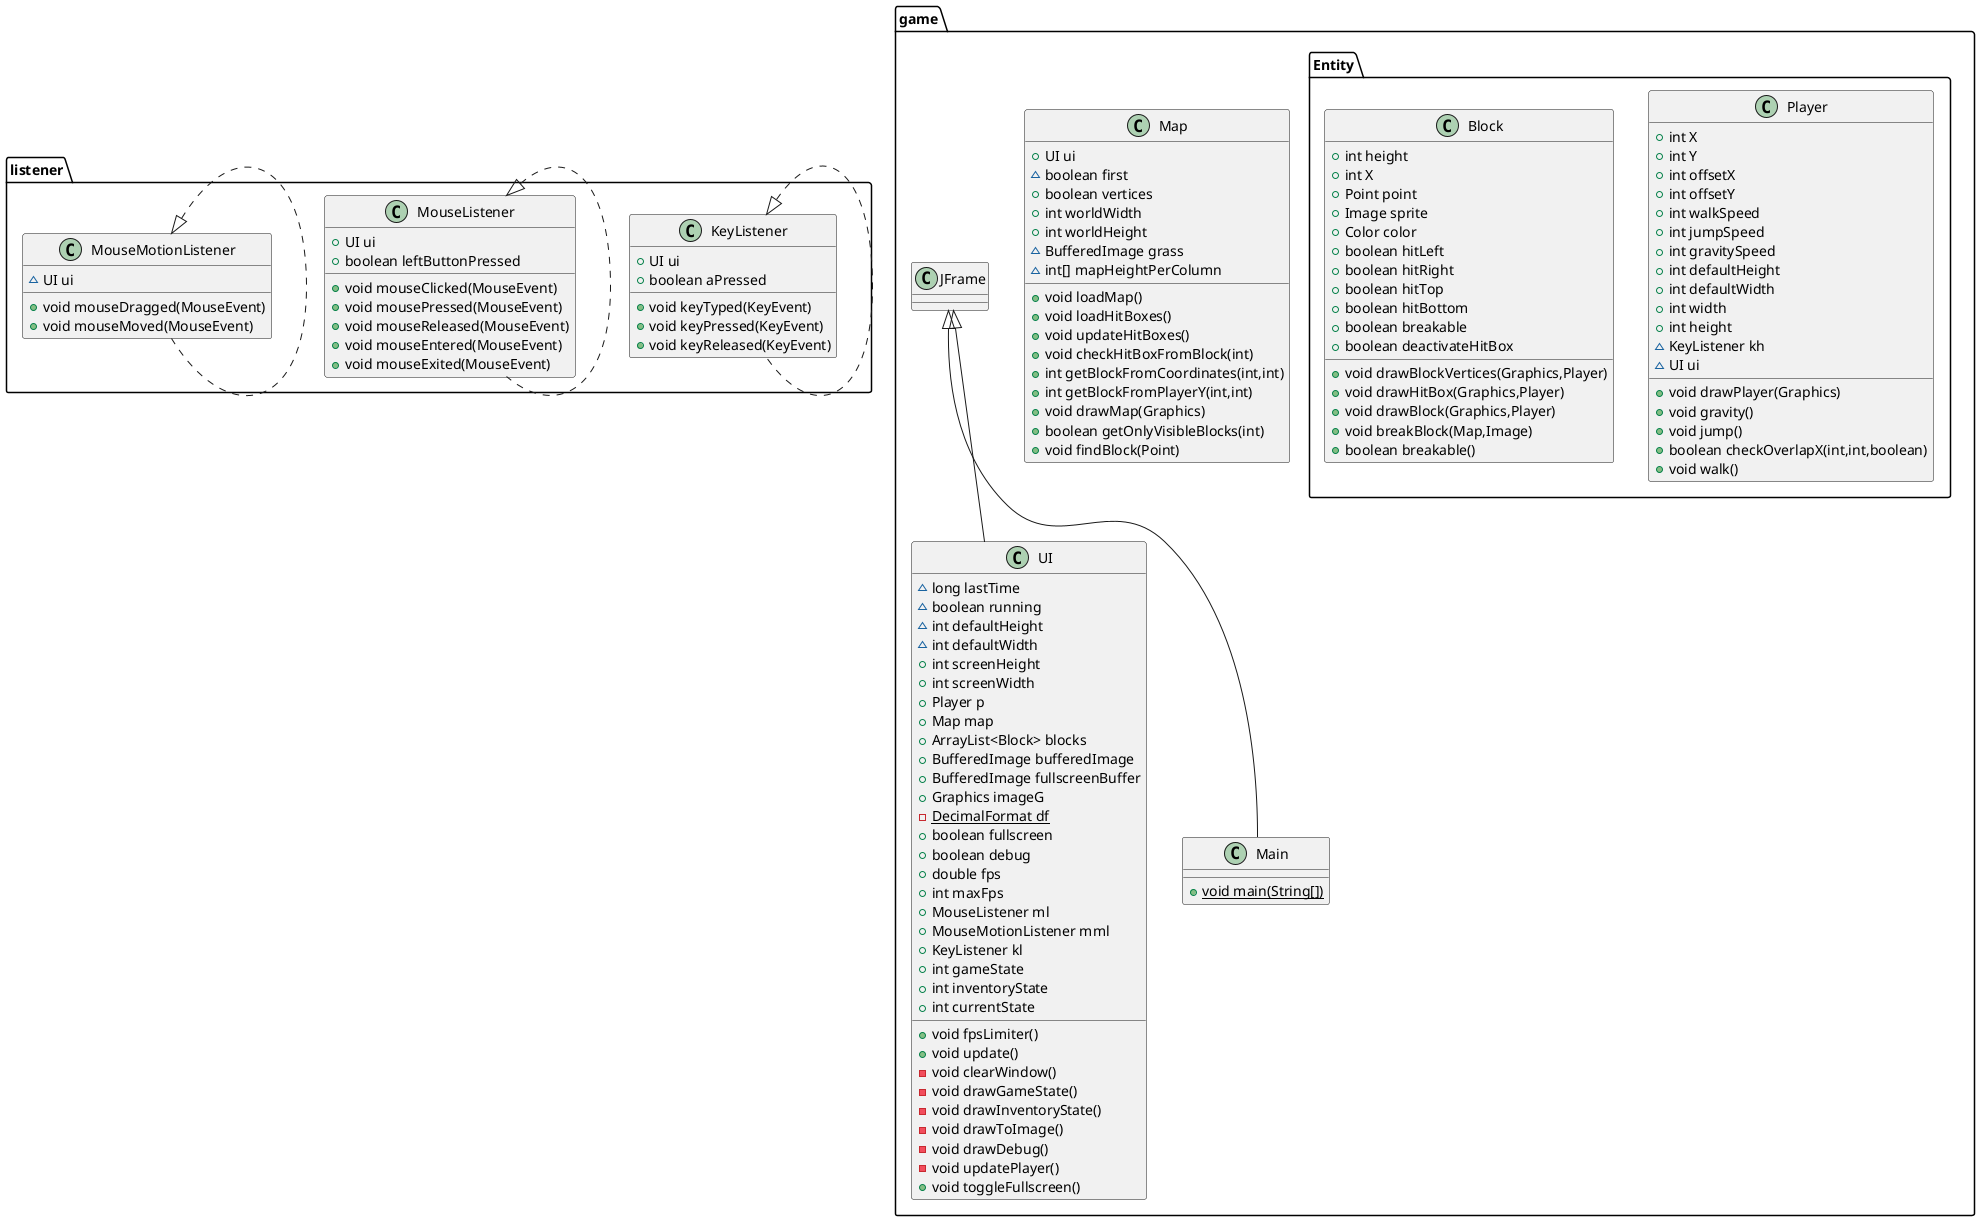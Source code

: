 @startuml
class listener.KeyListener {
+ UI ui
+ boolean aPressed
+ void keyTyped(KeyEvent)
+ void keyPressed(KeyEvent)
+ void keyReleased(KeyEvent)
}
class listener.MouseListener {
+ UI ui
+ boolean leftButtonPressed
+ void mouseClicked(MouseEvent)
+ void mousePressed(MouseEvent)
+ void mouseReleased(MouseEvent)
+ void mouseEntered(MouseEvent)
+ void mouseExited(MouseEvent)
}
class game.Entity.Player {
+ int X
+ int Y
+ int offsetX
+ int offsetY
+ int walkSpeed
+ int jumpSpeed
+ int gravitySpeed
+ int defaultHeight
+ int defaultWidth
+ int width
+ int height
~ KeyListener kh
~ UI ui
+ void drawPlayer(Graphics)
+ void gravity()
+ void jump()
+ boolean checkOverlapX(int,int,boolean)
+ void walk()
}
class game.UI {
~ long lastTime
~ boolean running
~ int defaultHeight
~ int defaultWidth
+ int screenHeight
+ int screenWidth
+ Player p
+ Map map
+ ArrayList<Block> blocks
+ BufferedImage bufferedImage
+ BufferedImage fullscreenBuffer
+ Graphics imageG
- {static} DecimalFormat df
+ boolean fullscreen
+ boolean debug
+ double fps
+ int maxFps
+ MouseListener ml
+ MouseMotionListener mml
+ KeyListener kl
+ int gameState
+ int inventoryState
+ int currentState
+ void fpsLimiter()
+ void update()
- void clearWindow()
- void drawGameState()
- void drawInventoryState()
- void drawToImage()
- void drawDebug()
- void updatePlayer()
+ void toggleFullscreen()
}
class game.Map {
+ UI ui
~ boolean first
+ boolean vertices
+ int worldWidth
+ int worldHeight
~ BufferedImage grass
~ int[] mapHeightPerColumn
+ void loadMap()
+ void loadHitBoxes()
+ void updateHitBoxes()
+ void checkHitBoxFromBlock(int)
+ int getBlockFromCoordinates(int,int)
+ int getBlockFromPlayerY(int,int)
+ void drawMap(Graphics)
+ boolean getOnlyVisibleBlocks(int)
+ void findBlock(Point)
}
class listener.MouseMotionListener {
~ UI ui
+ void mouseDragged(MouseEvent)
+ void mouseMoved(MouseEvent)
}
class game.Entity.Block {
+ int height
+ int X
+ Point point
+ Image sprite
+ Color color
+ boolean hitLeft
+ boolean hitRight
+ boolean hitTop
+ boolean hitBottom
+ boolean breakable
+ boolean deactivateHitBox
+ void drawBlockVertices(Graphics,Player)
+ void drawHitBox(Graphics,Player)
+ void drawBlock(Graphics,Player)
+ void breakBlock(Map,Image)
+ boolean breakable()
}
class game.Main {
+ {static} void main(String[])
}


listener.KeyListener <|.. listener.KeyListener
listener.MouseListener <|.. listener.MouseListener
game.JFrame <|-- game.UI
listener.MouseMotionListener <|.. listener.MouseMotionListener
game.JFrame <|-- game.Main
@enduml